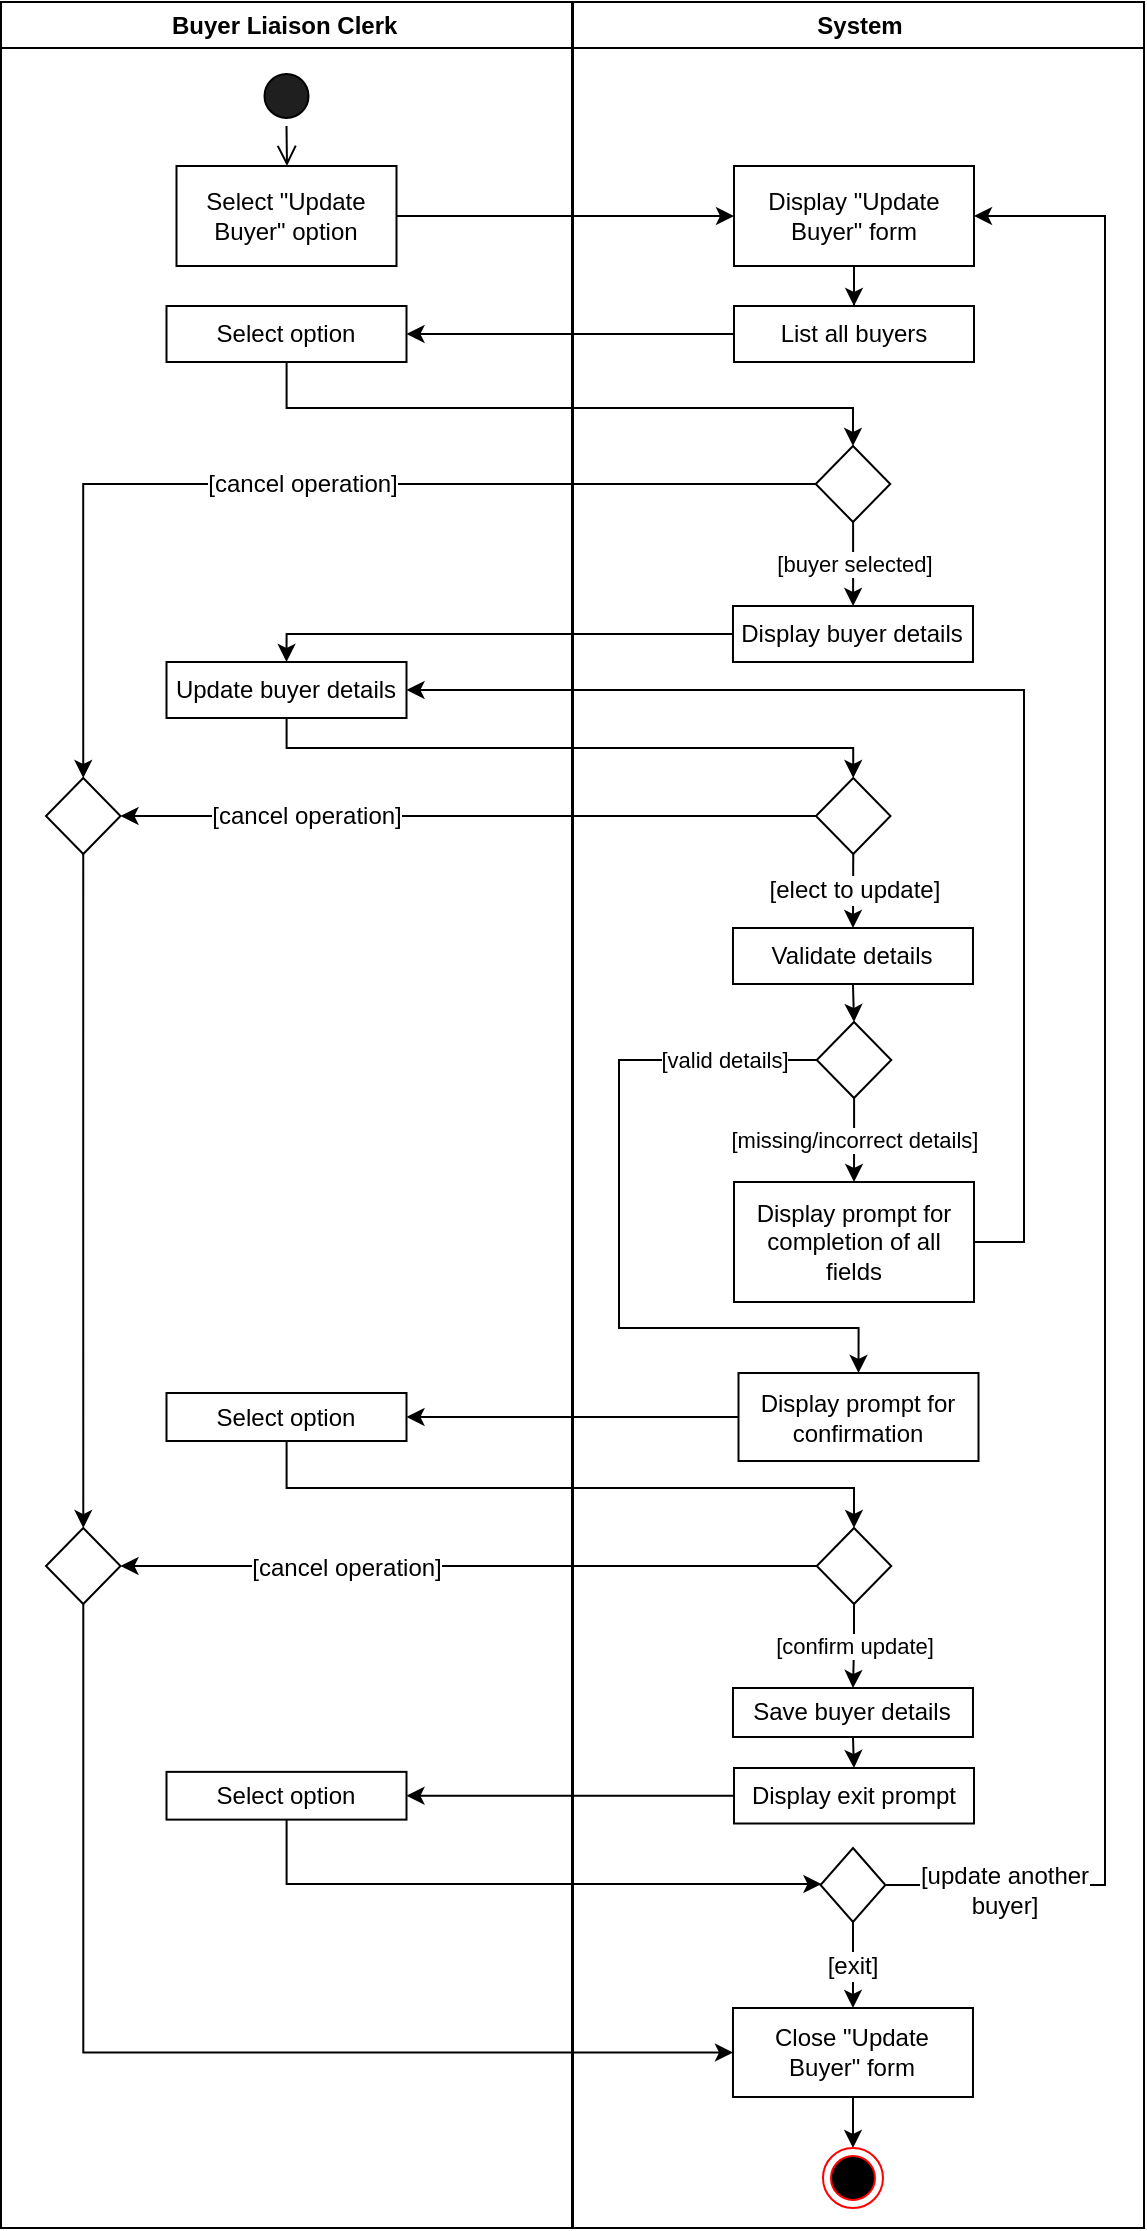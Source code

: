 <mxfile version="20.3.6" type="github">
  <diagram name="Page-1" id="e7e014a7-5840-1c2e-5031-d8a46d1fe8dd">
    <mxGraphModel dx="838" dy="1108" grid="1" gridSize="10" guides="1" tooltips="1" connect="1" arrows="1" fold="1" page="1" pageScale="1" pageWidth="1169" pageHeight="1654" math="0" shadow="0">
      <root>
        <mxCell id="0" />
        <mxCell id="1" parent="0" />
        <mxCell id="2" value="Buyer Liaison Clerk " style="swimlane;whiteSpace=wrap;rounded=0;deletable=0;movable=0;expand=1;collapsible=0;" parent="1" vertex="1">
          <mxGeometry x="158.5" y="127" width="285.5" height="1113" as="geometry" />
        </mxCell>
        <mxCell id="5" value="" style="ellipse;shape=startState;rounded=0;whiteSpace=wrap;fillColor=#1F1F1F;" parent="2" vertex="1">
          <mxGeometry x="127.75" y="32" width="30" height="30" as="geometry" />
        </mxCell>
        <mxCell id="6" value="" style="edgeStyle=elbowEdgeStyle;elbow=horizontal;verticalAlign=bottom;endArrow=open;endSize=8;endFill=1;rounded=0;exitX=0.5;exitY=1;exitDx=0;exitDy=0;" parent="2" source="5" target="7" edge="1">
          <mxGeometry x="100" y="40" as="geometry">
            <mxPoint x="115" y="110" as="targetPoint" />
            <mxPoint x="140.5" y="90" as="sourcePoint" />
          </mxGeometry>
        </mxCell>
        <mxCell id="7" value="Select &quot;Update Buyer&quot; option" style="rounded=0;whiteSpace=wrap;" parent="2" vertex="1">
          <mxGeometry x="87.75" y="82" width="110" height="50" as="geometry" />
        </mxCell>
        <mxCell id="bqYrFDz9AfAW0xV19m9E-46" value="Select option" style="whiteSpace=wrap;html=1;rounded=0;" parent="2" vertex="1">
          <mxGeometry x="82.75" y="152" width="120" height="28" as="geometry" />
        </mxCell>
        <mxCell id="VSnS6wqzOySut8PEu_Ir-9" value="Update buyer details" style="whiteSpace=wrap;html=1;rounded=0;" parent="2" vertex="1">
          <mxGeometry x="82.75" y="330" width="120" height="28" as="geometry" />
        </mxCell>
        <mxCell id="VSnS6wqzOySut8PEu_Ir-27" value="Select option" style="whiteSpace=wrap;html=1;rounded=0;" parent="2" vertex="1">
          <mxGeometry x="82.75" y="695.5" width="120" height="24" as="geometry" />
        </mxCell>
        <mxCell id="VSnS6wqzOySut8PEu_Ir-46" value="" style="rhombus;whiteSpace=wrap;html=1;rounded=0;arcSize=20;fixedWidth=0;" parent="2" vertex="1">
          <mxGeometry x="22.5" y="763" width="37.25" height="38" as="geometry" />
        </mxCell>
        <mxCell id="VSnS6wqzOySut8PEu_Ir-60" style="edgeStyle=orthogonalEdgeStyle;rounded=0;orthogonalLoop=1;jettySize=auto;html=1;exitX=0.5;exitY=1;exitDx=0;exitDy=0;fontFamily=Helvetica;fontSize=12;fontColor=default;" parent="2" source="VSnS6wqzOySut8PEu_Ir-57" target="VSnS6wqzOySut8PEu_Ir-46" edge="1">
          <mxGeometry relative="1" as="geometry" />
        </mxCell>
        <mxCell id="VSnS6wqzOySut8PEu_Ir-57" value="" style="rhombus;whiteSpace=wrap;html=1;rounded=0;" parent="2" vertex="1">
          <mxGeometry x="22.5" y="388" width="37.25" height="38" as="geometry" />
        </mxCell>
        <mxCell id="3" value="System" style="swimlane;whiteSpace=wrap;rounded=0;deletable=0;movable=0;expand=1;collapsible=0;" parent="1" vertex="1">
          <mxGeometry x="444.5" y="127" width="285.5" height="1113" as="geometry" />
        </mxCell>
        <mxCell id="bqYrFDz9AfAW0xV19m9E-45" value="" style="edgeStyle=orthogonalEdgeStyle;rounded=0;orthogonalLoop=1;jettySize=auto;html=1;" parent="3" source="bqYrFDz9AfAW0xV19m9E-42" target="bqYrFDz9AfAW0xV19m9E-44" edge="1">
          <mxGeometry relative="1" as="geometry" />
        </mxCell>
        <mxCell id="bqYrFDz9AfAW0xV19m9E-42" value="Display &quot;Update Buyer&quot; form" style="whiteSpace=wrap;html=1;rounded=0;" parent="3" vertex="1">
          <mxGeometry x="80.5" y="82" width="120" height="50" as="geometry" />
        </mxCell>
        <mxCell id="bqYrFDz9AfAW0xV19m9E-44" value="List all buyers" style="whiteSpace=wrap;html=1;rounded=0;" parent="3" vertex="1">
          <mxGeometry x="80.5" y="152" width="120" height="28" as="geometry" />
        </mxCell>
        <object label="[buyer selected]" id="VSnS6wqzOySut8PEu_Ir-8">
          <mxCell style="edgeStyle=orthogonalEdgeStyle;rounded=0;orthogonalLoop=1;jettySize=auto;html=1;" parent="3" source="bqYrFDz9AfAW0xV19m9E-48" target="VSnS6wqzOySut8PEu_Ir-7" edge="1">
            <mxGeometry relative="1" as="geometry">
              <Array as="points">
                <mxPoint x="140" y="282" />
                <mxPoint x="140" y="282" />
              </Array>
            </mxGeometry>
          </mxCell>
        </object>
        <mxCell id="bqYrFDz9AfAW0xV19m9E-48" value="" style="rhombus;whiteSpace=wrap;html=1;rounded=0;" parent="3" vertex="1">
          <mxGeometry x="121.37" y="222" width="37.25" height="38" as="geometry" />
        </mxCell>
        <mxCell id="VSnS6wqzOySut8PEu_Ir-7" value="Display buyer details" style="whiteSpace=wrap;html=1;rounded=0;" parent="3" vertex="1">
          <mxGeometry x="79.99" y="302" width="120" height="28" as="geometry" />
        </mxCell>
        <mxCell id="VSnS6wqzOySut8PEu_Ir-62" value="[elect to update]" style="edgeStyle=orthogonalEdgeStyle;rounded=0;orthogonalLoop=1;jettySize=auto;html=1;exitX=0.5;exitY=1;exitDx=0;exitDy=0;entryX=0.5;entryY=0;entryDx=0;entryDy=0;fontFamily=Helvetica;fontSize=12;fontColor=default;" parent="3" source="VSnS6wqzOySut8PEu_Ir-11" target="VSnS6wqzOySut8PEu_Ir-13" edge="1">
          <mxGeometry relative="1" as="geometry" />
        </mxCell>
        <mxCell id="VSnS6wqzOySut8PEu_Ir-11" value="" style="rhombus;whiteSpace=wrap;html=1;rounded=0;" parent="3" vertex="1">
          <mxGeometry x="121.5" y="388" width="37.25" height="38" as="geometry" />
        </mxCell>
        <mxCell id="VSnS6wqzOySut8PEu_Ir-63" style="edgeStyle=orthogonalEdgeStyle;rounded=0;orthogonalLoop=1;jettySize=auto;html=1;exitX=0.5;exitY=1;exitDx=0;exitDy=0;entryX=0.5;entryY=0;entryDx=0;entryDy=0;fontFamily=Helvetica;fontSize=12;fontColor=default;" parent="3" source="VSnS6wqzOySut8PEu_Ir-13" target="VSnS6wqzOySut8PEu_Ir-15" edge="1">
          <mxGeometry relative="1" as="geometry" />
        </mxCell>
        <mxCell id="VSnS6wqzOySut8PEu_Ir-13" value="Validate details" style="whiteSpace=wrap;html=1;rounded=0;" parent="3" vertex="1">
          <mxGeometry x="79.99" y="463" width="120" height="28" as="geometry" />
        </mxCell>
        <mxCell id="VSnS6wqzOySut8PEu_Ir-18" value="[missing/incorrect details]" style="edgeStyle=orthogonalEdgeStyle;rounded=0;orthogonalLoop=1;jettySize=auto;html=1;" parent="3" source="VSnS6wqzOySut8PEu_Ir-15" target="VSnS6wqzOySut8PEu_Ir-17" edge="1">
          <mxGeometry relative="1" as="geometry" />
        </mxCell>
        <mxCell id="VSnS6wqzOySut8PEu_Ir-15" value="" style="rhombus;whiteSpace=wrap;html=1;rounded=0;" parent="3" vertex="1">
          <mxGeometry x="121.88" y="510" width="37.25" height="38" as="geometry" />
        </mxCell>
        <mxCell id="VSnS6wqzOySut8PEu_Ir-17" value="Display prompt for completion of all fields" style="whiteSpace=wrap;html=1;rounded=0;" parent="3" vertex="1">
          <mxGeometry x="80.505" y="590" width="120" height="60" as="geometry" />
        </mxCell>
        <mxCell id="VSnS6wqzOySut8PEu_Ir-25" value="Display prompt for confirmation" style="whiteSpace=wrap;html=1;rounded=0;" parent="3" vertex="1">
          <mxGeometry x="82.75" y="685.5" width="120" height="44" as="geometry" />
        </mxCell>
        <mxCell id="VSnS6wqzOySut8PEu_Ir-26" value="[valid details]" style="edgeStyle=orthogonalEdgeStyle;rounded=0;orthogonalLoop=1;jettySize=auto;html=1;entryX=0.5;entryY=0;entryDx=0;entryDy=0;" parent="3" source="VSnS6wqzOySut8PEu_Ir-15" target="VSnS6wqzOySut8PEu_Ir-25" edge="1">
          <mxGeometry x="-0.753" relative="1" as="geometry">
            <mxPoint x="155.5" y="673" as="targetPoint" />
            <Array as="points">
              <mxPoint x="23" y="529" />
              <mxPoint x="23" y="663" />
              <mxPoint x="143" y="663" />
            </Array>
            <mxPoint as="offset" />
          </mxGeometry>
        </mxCell>
        <mxCell id="VSnS6wqzOySut8PEu_Ir-37" value="" style="rhombus;whiteSpace=wrap;html=1;rounded=0;autosize=1;" parent="3" vertex="1">
          <mxGeometry x="123.77" y="923" width="32.44" height="37" as="geometry" />
        </mxCell>
        <mxCell id="VSnS6wqzOySut8PEu_Ir-33" value="Display exit prompt" style="whiteSpace=wrap;html=1;rounded=0;" parent="3" vertex="1">
          <mxGeometry x="80.5" y="883" width="120" height="27.75" as="geometry" />
        </mxCell>
        <mxCell id="VSnS6wqzOySut8PEu_Ir-38" value="" style="edgeStyle=orthogonalEdgeStyle;rounded=0;orthogonalLoop=1;jettySize=auto;html=1;" parent="3" source="VSnS6wqzOySut8PEu_Ir-35" target="VSnS6wqzOySut8PEu_Ir-37" edge="1">
          <mxGeometry relative="1" as="geometry">
            <Array as="points">
              <mxPoint x="-143" y="941" />
            </Array>
          </mxGeometry>
        </mxCell>
        <mxCell id="VSnS6wqzOySut8PEu_Ir-35" value="Select option" style="whiteSpace=wrap;html=1;rounded=0;" parent="3" vertex="1">
          <mxGeometry x="-203.25" y="884.93" width="120" height="23.88" as="geometry" />
        </mxCell>
        <mxCell id="VSnS6wqzOySut8PEu_Ir-36" value="" style="edgeStyle=orthogonalEdgeStyle;rounded=0;orthogonalLoop=1;jettySize=auto;html=1;" parent="3" source="VSnS6wqzOySut8PEu_Ir-33" target="VSnS6wqzOySut8PEu_Ir-35" edge="1">
          <mxGeometry relative="1" as="geometry" />
        </mxCell>
        <mxCell id="VSnS6wqzOySut8PEu_Ir-43" value="" style="edgeStyle=orthogonalEdgeStyle;rounded=0;orthogonalLoop=1;jettySize=auto;html=1;fontFamily=Helvetica;fontSize=12;fontColor=default;" parent="3" source="VSnS6wqzOySut8PEu_Ir-39" target="VSnS6wqzOySut8PEu_Ir-41" edge="1">
          <mxGeometry relative="1" as="geometry" />
        </mxCell>
        <mxCell id="VSnS6wqzOySut8PEu_Ir-39" value="Close &quot;Update &lt;br&gt;Buyer&quot; form" style="whiteSpace=wrap;html=1;rounded=0;" parent="3" vertex="1">
          <mxGeometry x="79.99" y="1003" width="120" height="44.5" as="geometry" />
        </mxCell>
        <mxCell id="VSnS6wqzOySut8PEu_Ir-40" value="[exit]" style="edgeStyle=orthogonalEdgeStyle;rounded=0;orthogonalLoop=1;jettySize=auto;html=1;fontFamily=Helvetica;fontSize=12;fontColor=default;" parent="3" source="VSnS6wqzOySut8PEu_Ir-37" target="VSnS6wqzOySut8PEu_Ir-39" edge="1">
          <mxGeometry relative="1" as="geometry" />
        </mxCell>
        <mxCell id="VSnS6wqzOySut8PEu_Ir-49" style="edgeStyle=orthogonalEdgeStyle;rounded=0;orthogonalLoop=1;jettySize=auto;html=1;exitX=0.5;exitY=1;exitDx=0;exitDy=0;entryX=0.5;entryY=0;entryDx=0;entryDy=0;fontFamily=Helvetica;fontSize=12;fontColor=default;" parent="3" source="VSnS6wqzOySut8PEu_Ir-31" target="VSnS6wqzOySut8PEu_Ir-33" edge="1">
          <mxGeometry relative="1" as="geometry" />
        </mxCell>
        <mxCell id="VSnS6wqzOySut8PEu_Ir-31" value="Save buyer details" style="whiteSpace=wrap;html=1;rounded=0;" parent="3" vertex="1">
          <mxGeometry x="79.99" y="843" width="120" height="24.5" as="geometry" />
        </mxCell>
        <mxCell id="VSnS6wqzOySut8PEu_Ir-32" value="[confirm update]" style="edgeStyle=orthogonalEdgeStyle;rounded=0;orthogonalLoop=1;jettySize=auto;html=1;exitX=0.5;exitY=1;exitDx=0;exitDy=0;" parent="3" source="VSnS6wqzOySut8PEu_Ir-47" target="VSnS6wqzOySut8PEu_Ir-31" edge="1">
          <mxGeometry relative="1" as="geometry">
            <mxPoint x="140.5" y="800" as="sourcePoint" />
          </mxGeometry>
        </mxCell>
        <mxCell id="VSnS6wqzOySut8PEu_Ir-41" value="" style="ellipse;html=1;shape=endState;fillColor=#000000;strokeColor=#ff0000;rounded=0;fontFamily=Helvetica;fontSize=12;fontColor=default;" parent="3" vertex="1">
          <mxGeometry x="124.99" y="1073" width="30" height="30" as="geometry" />
        </mxCell>
        <mxCell id="VSnS6wqzOySut8PEu_Ir-47" value="" style="rhombus;whiteSpace=wrap;html=1;rounded=0;" parent="3" vertex="1">
          <mxGeometry x="121.88" y="763" width="37.25" height="38" as="geometry" />
        </mxCell>
        <mxCell id="VSnS6wqzOySut8PEu_Ir-53" value="[update another &lt;br&gt;buyer]" style="edgeStyle=orthogonalEdgeStyle;rounded=0;orthogonalLoop=1;jettySize=auto;html=1;exitX=1;exitY=0.5;exitDx=0;exitDy=0;fontFamily=Helvetica;fontSize=12;fontColor=default;entryX=1;entryY=0.5;entryDx=0;entryDy=0;" parent="3" source="VSnS6wqzOySut8PEu_Ir-37" target="bqYrFDz9AfAW0xV19m9E-42" edge="1">
          <mxGeometry x="-0.883" y="-1" relative="1" as="geometry">
            <mxPoint x="255.5" y="101.333" as="targetPoint" />
            <Array as="points">
              <mxPoint x="266" y="942" />
              <mxPoint x="266" y="107" />
            </Array>
            <mxPoint y="1" as="offset" />
          </mxGeometry>
        </mxCell>
        <mxCell id="bqYrFDz9AfAW0xV19m9E-43" value="" style="edgeStyle=orthogonalEdgeStyle;rounded=0;orthogonalLoop=1;jettySize=auto;html=1;" parent="1" source="7" target="bqYrFDz9AfAW0xV19m9E-42" edge="1">
          <mxGeometry relative="1" as="geometry" />
        </mxCell>
        <mxCell id="bqYrFDz9AfAW0xV19m9E-47" value="" style="edgeStyle=orthogonalEdgeStyle;rounded=0;orthogonalLoop=1;jettySize=auto;html=1;" parent="1" source="bqYrFDz9AfAW0xV19m9E-44" target="bqYrFDz9AfAW0xV19m9E-46" edge="1">
          <mxGeometry relative="1" as="geometry" />
        </mxCell>
        <mxCell id="bqYrFDz9AfAW0xV19m9E-49" value="" style="edgeStyle=orthogonalEdgeStyle;rounded=0;orthogonalLoop=1;jettySize=auto;html=1;entryX=0.5;entryY=0;entryDx=0;entryDy=0;" parent="1" source="bqYrFDz9AfAW0xV19m9E-46" target="bqYrFDz9AfAW0xV19m9E-48" edge="1">
          <mxGeometry relative="1" as="geometry">
            <Array as="points">
              <mxPoint x="301" y="330" />
              <mxPoint x="585" y="330" />
            </Array>
          </mxGeometry>
        </mxCell>
        <mxCell id="VSnS6wqzOySut8PEu_Ir-10" value="" style="edgeStyle=orthogonalEdgeStyle;rounded=0;orthogonalLoop=1;jettySize=auto;html=1;entryX=0.5;entryY=0;entryDx=0;entryDy=0;" parent="1" source="VSnS6wqzOySut8PEu_Ir-7" target="VSnS6wqzOySut8PEu_Ir-9" edge="1">
          <mxGeometry relative="1" as="geometry">
            <Array as="points">
              <mxPoint x="301" y="443" />
            </Array>
          </mxGeometry>
        </mxCell>
        <mxCell id="VSnS6wqzOySut8PEu_Ir-12" value="" style="edgeStyle=orthogonalEdgeStyle;rounded=0;orthogonalLoop=1;jettySize=auto;html=1;entryX=0.5;entryY=0;entryDx=0;entryDy=0;" parent="1" source="VSnS6wqzOySut8PEu_Ir-9" target="VSnS6wqzOySut8PEu_Ir-11" edge="1">
          <mxGeometry relative="1" as="geometry">
            <Array as="points">
              <mxPoint x="301" y="500" />
              <mxPoint x="585" y="500" />
            </Array>
          </mxGeometry>
        </mxCell>
        <mxCell id="VSnS6wqzOySut8PEu_Ir-28" value="" style="edgeStyle=orthogonalEdgeStyle;rounded=0;orthogonalLoop=1;jettySize=auto;html=1;" parent="1" source="VSnS6wqzOySut8PEu_Ir-25" target="VSnS6wqzOySut8PEu_Ir-27" edge="1">
          <mxGeometry relative="1" as="geometry" />
        </mxCell>
        <mxCell id="VSnS6wqzOySut8PEu_Ir-30" value="" style="edgeStyle=orthogonalEdgeStyle;rounded=0;orthogonalLoop=1;jettySize=auto;html=1;entryX=0.5;entryY=0;entryDx=0;entryDy=0;" parent="1" source="VSnS6wqzOySut8PEu_Ir-27" target="VSnS6wqzOySut8PEu_Ir-47" edge="1">
          <mxGeometry relative="1" as="geometry">
            <mxPoint x="585" y="890" as="targetPoint" />
            <Array as="points">
              <mxPoint x="301" y="870" />
              <mxPoint x="585" y="870" />
              <mxPoint x="585" y="889" />
            </Array>
          </mxGeometry>
        </mxCell>
        <mxCell id="VSnS6wqzOySut8PEu_Ir-45" value="[cancel operation]" style="endArrow=classic;html=1;rounded=0;fontFamily=Helvetica;fontSize=12;fontColor=default;exitX=0;exitY=0.5;exitDx=0;exitDy=0;snapToPoint=1;entryX=1;entryY=0.5;entryDx=0;entryDy=0;" parent="1" source="VSnS6wqzOySut8PEu_Ir-47" target="VSnS6wqzOySut8PEu_Ir-46" edge="1">
          <mxGeometry x="0.354" y="1" width="50" height="50" relative="1" as="geometry">
            <mxPoint x="565" y="908.5" as="sourcePoint" />
            <mxPoint x="300" y="908" as="targetPoint" />
            <mxPoint as="offset" />
          </mxGeometry>
        </mxCell>
        <mxCell id="VSnS6wqzOySut8PEu_Ir-51" style="edgeStyle=orthogonalEdgeStyle;rounded=0;orthogonalLoop=1;jettySize=auto;html=1;entryX=0;entryY=0.5;entryDx=0;entryDy=0;fontFamily=Helvetica;fontSize=12;fontColor=default;" parent="1" source="VSnS6wqzOySut8PEu_Ir-46" target="VSnS6wqzOySut8PEu_Ir-39" edge="1">
          <mxGeometry relative="1" as="geometry">
            <Array as="points">
              <mxPoint x="199" y="1152" />
            </Array>
          </mxGeometry>
        </mxCell>
        <mxCell id="VSnS6wqzOySut8PEu_Ir-52" value="[cancel operation]" style="endArrow=classic;html=1;rounded=0;fontFamily=Helvetica;fontSize=12;fontColor=default;snapToPoint=0;exitX=0;exitY=0.5;exitDx=0;exitDy=0;entryX=1;entryY=0.5;entryDx=0;entryDy=0;" parent="1" source="VSnS6wqzOySut8PEu_Ir-11" target="VSnS6wqzOySut8PEu_Ir-57" edge="1">
          <mxGeometry x="0.468" width="50" height="50" relative="1" as="geometry">
            <mxPoint x="380" y="895" as="sourcePoint" />
            <mxPoint x="230" y="535" as="targetPoint" />
            <Array as="points" />
            <mxPoint as="offset" />
          </mxGeometry>
        </mxCell>
        <mxCell id="VSnS6wqzOySut8PEu_Ir-59" value="[cancel operation]" style="edgeStyle=orthogonalEdgeStyle;rounded=0;orthogonalLoop=1;jettySize=auto;html=1;exitX=0;exitY=0.5;exitDx=0;exitDy=0;entryX=0.5;entryY=0;entryDx=0;entryDy=0;fontFamily=Helvetica;fontSize=12;fontColor=default;" parent="1" source="bqYrFDz9AfAW0xV19m9E-48" target="VSnS6wqzOySut8PEu_Ir-57" edge="1">
          <mxGeometry relative="1" as="geometry" />
        </mxCell>
        <mxCell id="VSnS6wqzOySut8PEu_Ir-64" style="edgeStyle=orthogonalEdgeStyle;rounded=0;orthogonalLoop=1;jettySize=auto;html=1;exitX=1;exitY=0.5;exitDx=0;exitDy=0;fontFamily=Helvetica;fontSize=12;fontColor=default;entryX=1;entryY=0.5;entryDx=0;entryDy=0;" parent="1" source="VSnS6wqzOySut8PEu_Ir-17" target="VSnS6wqzOySut8PEu_Ir-9" edge="1">
          <mxGeometry relative="1" as="geometry">
            <mxPoint x="670" y="460" as="targetPoint" />
            <Array as="points">
              <mxPoint x="670" y="747" />
              <mxPoint x="670" y="471" />
            </Array>
          </mxGeometry>
        </mxCell>
      </root>
    </mxGraphModel>
  </diagram>
</mxfile>
